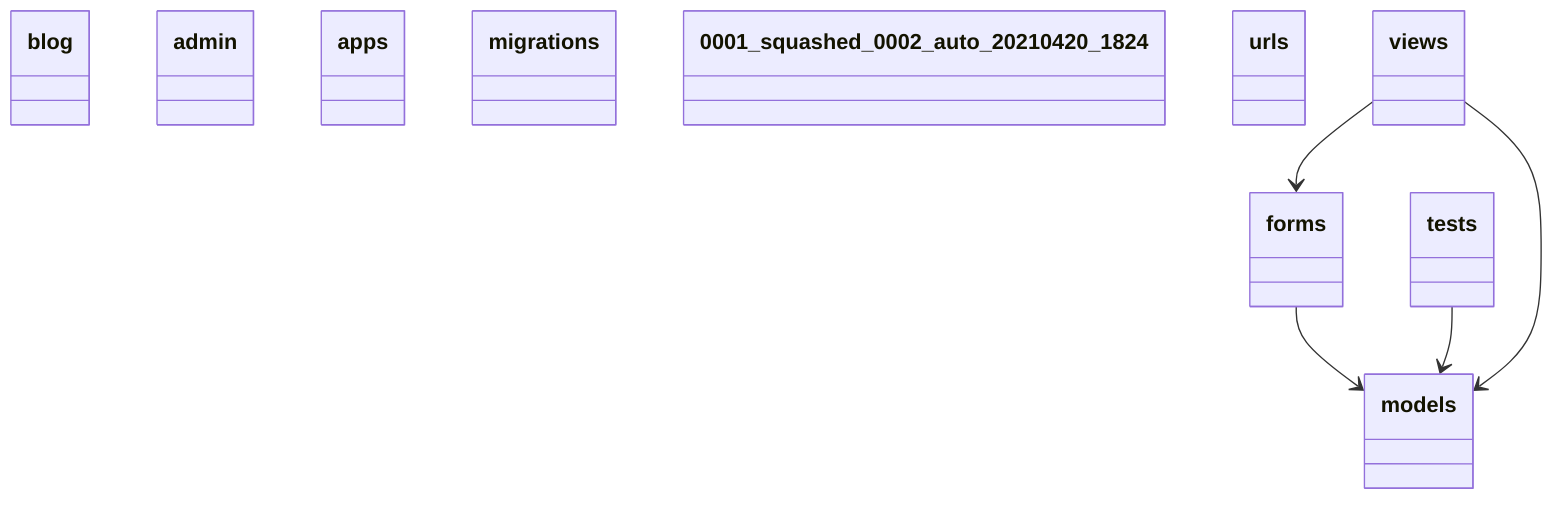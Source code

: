 classDiagram
  class blog {
  }
  class admin {
  }
  class apps {
  }
  class forms {
  }
  class migrations {
  }
  class 0001_squashed_0002_auto_20210420_1824 {
  }
  class models {
  }
  class tests {
  }
  class urls {
  }
  class views {
  }
  forms --> models
  tests --> models
  views --> forms
  views --> models